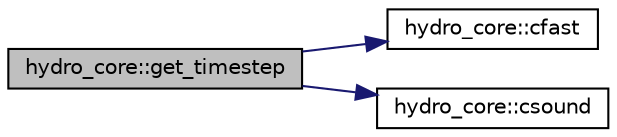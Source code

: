 digraph "hydro_core::get_timestep"
{
  edge [fontname="Helvetica",fontsize="10",labelfontname="Helvetica",labelfontsize="10"];
  node [fontname="Helvetica",fontsize="10",shape=record];
  rankdir="LR";
  Node1 [label="hydro_core::get_timestep",height=0.2,width=0.4,color="black", fillcolor="grey75", style="filled", fontcolor="black"];
  Node1 -> Node2 [color="midnightblue",fontsize="10",style="solid"];
  Node2 [label="hydro_core::cfast",height=0.2,width=0.4,color="black", fillcolor="white", style="filled",URL="$namespacehydro__core.html#ab2655b81626d4d95cb003112248e928a",tooltip="Computes the fast magnetosonic speeds in the 3 coordinates. "];
  Node1 -> Node3 [color="midnightblue",fontsize="10",style="solid"];
  Node3 [label="hydro_core::csound",height=0.2,width=0.4,color="black", fillcolor="white", style="filled",URL="$namespacehydro__core.html#a27cb7ddb40cc0226e0139bd9eba42dfa",tooltip="Computes the sound speed. "];
}
